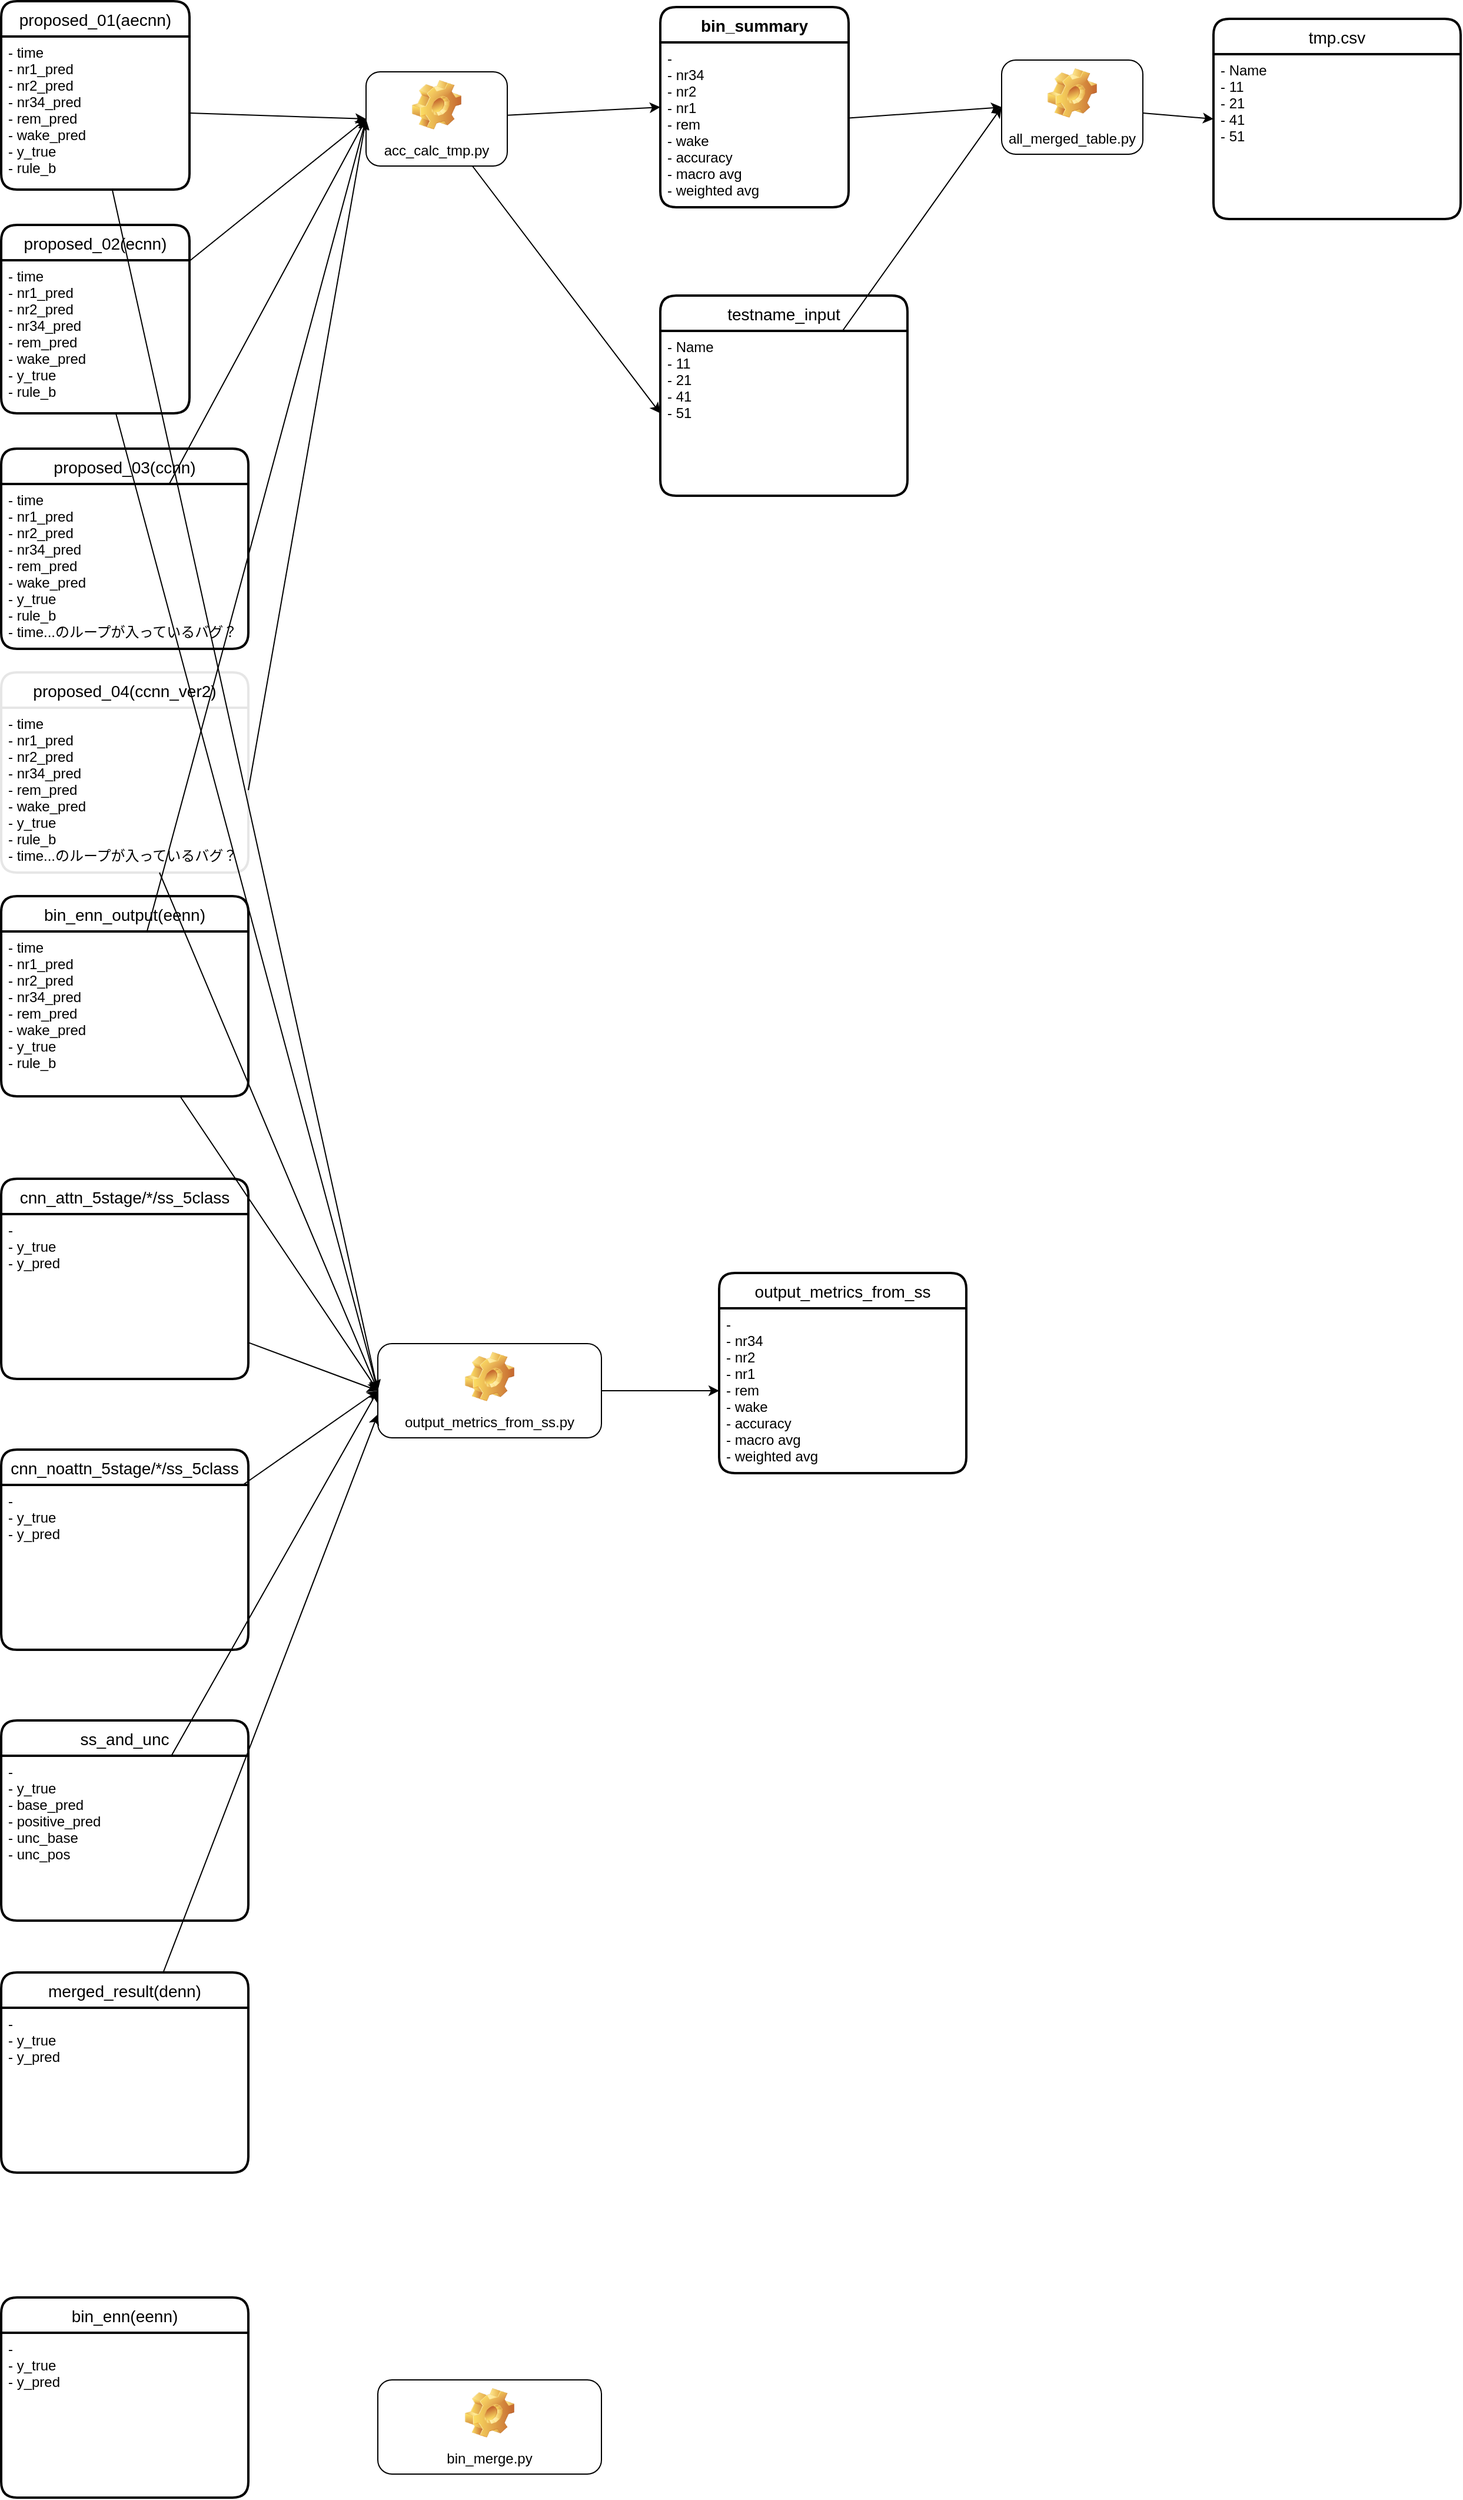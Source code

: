 <mxfile>
    <diagram id="bWQTPgdGM0HqCZAFE2Lq" name="ページ1">
        <mxGraphModel dx="2095" dy="847" grid="1" gridSize="10" guides="1" tooltips="1" connect="1" arrows="1" fold="1" page="1" pageScale="1" pageWidth="827" pageHeight="1169" math="0" shadow="0">
            <root>
                <mxCell id="0"/>
                <mxCell id="1" parent="0"/>
                <mxCell id="15" value="proposed_01(aecnn)" style="swimlane;childLayout=stackLayout;horizontal=1;startSize=30;horizontalStack=0;rounded=1;fontSize=14;fontStyle=0;strokeWidth=2;resizeParent=0;resizeLast=1;shadow=0;dashed=0;align=center;" parent="1" vertex="1">
                    <mxGeometry x="-200" y="80" width="160" height="160" as="geometry"/>
                </mxCell>
                <mxCell id="16" value="- time&#10;- nr1_pred&#10;- nr2_pred&#10;- nr34_pred&#10;- rem_pred&#10;- wake_pred&#10;- y_true&#10;- rule_b" style="align=left;strokeColor=none;fillColor=none;spacingLeft=4;fontSize=12;verticalAlign=top;resizable=0;rotatable=0;part=1;" parent="15" vertex="1">
                    <mxGeometry y="30" width="160" height="130" as="geometry"/>
                </mxCell>
                <mxCell id="18" value="proposed_02(ecnn)" style="swimlane;childLayout=stackLayout;horizontal=1;startSize=30;horizontalStack=0;rounded=1;fontSize=14;fontStyle=0;strokeWidth=2;resizeParent=0;resizeLast=1;shadow=0;dashed=0;align=center;" parent="1" vertex="1">
                    <mxGeometry x="-200" y="270" width="160" height="160" as="geometry">
                        <mxRectangle x="-200" y="270" width="150" height="30" as="alternateBounds"/>
                    </mxGeometry>
                </mxCell>
                <mxCell id="19" value="- time&#10;- nr1_pred&#10;- nr2_pred&#10;- nr34_pred&#10;- rem_pred&#10;- wake_pred&#10;- y_true&#10;- rule_b" style="align=left;strokeColor=none;fillColor=none;spacingLeft=4;fontSize=12;verticalAlign=top;resizable=0;rotatable=0;part=1;" parent="18" vertex="1">
                    <mxGeometry y="30" width="160" height="130" as="geometry"/>
                </mxCell>
                <mxCell id="20" value="proposed_03(ccnn)" style="swimlane;childLayout=stackLayout;horizontal=1;startSize=30;horizontalStack=0;rounded=1;fontSize=14;fontStyle=0;strokeWidth=2;resizeParent=0;resizeLast=1;shadow=0;dashed=0;align=center;" parent="1" vertex="1">
                    <mxGeometry x="-200" y="460" width="210" height="170" as="geometry"/>
                </mxCell>
                <mxCell id="21" value="- time&#10;- nr1_pred&#10;- nr2_pred&#10;- nr34_pred&#10;- rem_pred&#10;- wake_pred&#10;- y_true&#10;- rule_b&#10;- time...のループが入っているバグ？" style="align=left;strokeColor=none;fillColor=none;spacingLeft=4;fontSize=12;verticalAlign=top;resizable=0;rotatable=0;part=1;" parent="20" vertex="1">
                    <mxGeometry y="30" width="210" height="140" as="geometry"/>
                </mxCell>
                <mxCell id="22" value="proposed_04(ccnn_ver2)" style="swimlane;childLayout=stackLayout;horizontal=1;startSize=30;horizontalStack=0;rounded=1;fontSize=14;fontStyle=0;strokeWidth=2;resizeParent=0;resizeLast=1;shadow=0;dashed=0;align=center;strokeColor=#E6E6E6;fillColor=none;" parent="1" vertex="1">
                    <mxGeometry x="-200" y="650" width="210" height="170" as="geometry"/>
                </mxCell>
                <mxCell id="23" value="- time&#10;- nr1_pred&#10;- nr2_pred&#10;- nr34_pred&#10;- rem_pred&#10;- wake_pred&#10;- y_true&#10;- rule_b&#10;- time...のループが入っているバグ？" style="align=left;strokeColor=none;fillColor=none;spacingLeft=4;fontSize=12;verticalAlign=top;resizable=0;rotatable=0;part=1;" parent="22" vertex="1">
                    <mxGeometry y="30" width="210" height="140" as="geometry"/>
                </mxCell>
                <mxCell id="25" style="edgeStyle=none;html=1;entryX=0;entryY=0.5;entryDx=0;entryDy=0;exitX=1;exitY=0.5;exitDx=0;exitDy=0;" parent="1" source="16" target="26" edge="1">
                    <mxGeometry relative="1" as="geometry">
                        <mxPoint x="90" y="175" as="targetPoint"/>
                    </mxGeometry>
                </mxCell>
                <mxCell id="32" style="edgeStyle=none;html=1;entryX=0;entryY=0.5;entryDx=0;entryDy=0;" parent="1" source="26" target="30" edge="1">
                    <mxGeometry relative="1" as="geometry"/>
                </mxCell>
                <mxCell id="44" style="edgeStyle=none;html=1;entryX=0;entryY=0.5;entryDx=0;entryDy=0;" parent="1" source="26" target="37" edge="1">
                    <mxGeometry relative="1" as="geometry"/>
                </mxCell>
                <mxCell id="26" value="acc_calc_tmp.py" style="label;whiteSpace=wrap;html=1;align=center;verticalAlign=bottom;spacingLeft=0;spacingBottom=4;imageAlign=center;imageVerticalAlign=top;image=img/clipart/Gear_128x128.png;fontStyle=0" parent="1" vertex="1">
                    <mxGeometry x="110" y="140" width="120" height="80" as="geometry"/>
                </mxCell>
                <mxCell id="27" style="edgeStyle=none;html=1;entryX=0;entryY=0.5;entryDx=0;entryDy=0;" parent="1" source="19" target="26" edge="1">
                    <mxGeometry relative="1" as="geometry">
                        <mxPoint x="140" y="420" as="targetPoint"/>
                    </mxGeometry>
                </mxCell>
                <mxCell id="28" style="edgeStyle=none;html=1;entryX=0;entryY=0.5;entryDx=0;entryDy=0;" parent="1" source="21" target="26" edge="1">
                    <mxGeometry relative="1" as="geometry">
                        <mxPoint x="140" y="420" as="targetPoint"/>
                    </mxGeometry>
                </mxCell>
                <mxCell id="29" style="edgeStyle=none;html=1;exitX=1;exitY=0.5;exitDx=0;exitDy=0;entryX=0;entryY=0.5;entryDx=0;entryDy=0;" parent="1" source="23" target="26" edge="1">
                    <mxGeometry relative="1" as="geometry"/>
                </mxCell>
                <mxCell id="30" value="bin_summary" style="swimlane;childLayout=stackLayout;horizontal=1;startSize=30;horizontalStack=0;rounded=1;fontSize=14;fontStyle=1;strokeWidth=2;resizeParent=0;resizeLast=1;shadow=0;dashed=0;align=center;" parent="1" vertex="1">
                    <mxGeometry x="360" y="85" width="160" height="170" as="geometry"/>
                </mxCell>
                <mxCell id="31" value="- &#10;- nr34&#10;- nr2&#10;- nr1&#10;- rem&#10;- wake&#10;- accuracy&#10;- macro avg&#10;- weighted avg" style="align=left;strokeColor=none;fillColor=none;spacingLeft=4;fontSize=12;verticalAlign=top;resizable=0;rotatable=0;part=1;" parent="30" vertex="1">
                    <mxGeometry y="30" width="160" height="140" as="geometry"/>
                </mxCell>
                <mxCell id="36" value="testname_input" style="swimlane;childLayout=stackLayout;horizontal=1;startSize=30;horizontalStack=0;rounded=1;fontSize=14;fontStyle=0;strokeWidth=2;resizeParent=0;resizeLast=1;shadow=0;dashed=0;align=center;" parent="1" vertex="1">
                    <mxGeometry x="360" y="330" width="210" height="170" as="geometry"/>
                </mxCell>
                <mxCell id="37" value="- Name&#10;- 11&#10;- 21&#10;- 41&#10;- 51" style="align=left;strokeColor=none;fillColor=none;spacingLeft=4;fontSize=12;verticalAlign=top;resizable=0;rotatable=0;part=1;" parent="36" vertex="1">
                    <mxGeometry y="30" width="210" height="140" as="geometry"/>
                </mxCell>
                <mxCell id="38" style="edgeStyle=none;html=1;entryX=0;entryY=0.5;entryDx=0;entryDy=0;" parent="1" source="37" target="39" edge="1">
                    <mxGeometry relative="1" as="geometry">
                        <mxPoint x="680" y="500" as="targetPoint"/>
                    </mxGeometry>
                </mxCell>
                <mxCell id="47" style="edgeStyle=none;html=1;entryX=0;entryY=0.5;entryDx=0;entryDy=0;" parent="1" source="39" target="45" edge="1">
                    <mxGeometry relative="1" as="geometry"/>
                </mxCell>
                <mxCell id="39" value="all_merged_table.py" style="label;whiteSpace=wrap;html=1;align=center;verticalAlign=bottom;spacingLeft=0;spacingBottom=4;imageAlign=center;imageVerticalAlign=top;image=img/clipart/Gear_128x128.png;fontStyle=0" parent="1" vertex="1">
                    <mxGeometry x="650" y="130" width="120" height="80" as="geometry"/>
                </mxCell>
                <mxCell id="40" style="edgeStyle=none;html=1;entryX=0;entryY=0.5;entryDx=0;entryDy=0;" parent="1" source="31" target="39" edge="1">
                    <mxGeometry relative="1" as="geometry"/>
                </mxCell>
                <mxCell id="41" value="bin_enn_output(eenn)" style="swimlane;childLayout=stackLayout;horizontal=1;startSize=30;horizontalStack=0;rounded=1;fontSize=14;fontStyle=0;strokeWidth=2;resizeParent=0;resizeLast=1;shadow=0;dashed=0;align=center;" parent="1" vertex="1">
                    <mxGeometry x="-200" y="840" width="210" height="170" as="geometry"/>
                </mxCell>
                <mxCell id="42" value="- time&#10;- nr1_pred&#10;- nr2_pred&#10;- nr34_pred&#10;- rem_pred&#10;- wake_pred&#10;- y_true&#10;- rule_b" style="align=left;strokeColor=none;fillColor=none;spacingLeft=4;fontSize=12;verticalAlign=top;resizable=0;rotatable=0;part=1;" parent="41" vertex="1">
                    <mxGeometry y="30" width="210" height="140" as="geometry"/>
                </mxCell>
                <mxCell id="43" style="edgeStyle=none;html=1;entryX=0;entryY=0.5;entryDx=0;entryDy=0;" parent="1" source="42" target="26" edge="1">
                    <mxGeometry relative="1" as="geometry"/>
                </mxCell>
                <mxCell id="45" value="tmp.csv" style="swimlane;childLayout=stackLayout;horizontal=1;startSize=30;horizontalStack=0;rounded=1;fontSize=14;fontStyle=0;strokeWidth=2;resizeParent=0;resizeLast=1;shadow=0;dashed=0;align=center;" parent="1" vertex="1">
                    <mxGeometry x="830" y="95" width="210" height="170" as="geometry"/>
                </mxCell>
                <mxCell id="46" value="- Name&#10;- 11&#10;- 21&#10;- 41&#10;- 51" style="align=left;strokeColor=none;fillColor=none;spacingLeft=4;fontSize=12;verticalAlign=top;resizable=0;rotatable=0;part=1;" parent="45" vertex="1">
                    <mxGeometry y="30" width="210" height="140" as="geometry"/>
                </mxCell>
                <mxCell id="48" value="cnn_attn_5stage/*/ss_5class" style="swimlane;childLayout=stackLayout;horizontal=1;startSize=30;horizontalStack=0;rounded=1;fontSize=14;fontStyle=0;strokeWidth=2;resizeParent=0;resizeLast=1;shadow=0;dashed=0;align=center;" parent="1" vertex="1">
                    <mxGeometry x="-200" y="1080" width="210" height="170" as="geometry"/>
                </mxCell>
                <mxCell id="49" value="- &#10;- y_true&#10;- y_pred" style="align=left;strokeColor=none;fillColor=none;spacingLeft=4;fontSize=12;verticalAlign=top;resizable=0;rotatable=0;part=1;" parent="48" vertex="1">
                    <mxGeometry y="30" width="210" height="140" as="geometry"/>
                </mxCell>
                <mxCell id="51" value="cnn_noattn_5stage/*/ss_5class" style="swimlane;childLayout=stackLayout;horizontal=1;startSize=30;horizontalStack=0;rounded=1;fontSize=14;fontStyle=0;strokeWidth=2;resizeParent=0;resizeLast=1;shadow=0;dashed=0;align=center;" parent="1" vertex="1">
                    <mxGeometry x="-200" y="1310" width="210" height="170" as="geometry"/>
                </mxCell>
                <mxCell id="52" value="- &#10;- y_true&#10;- y_pred" style="align=left;strokeColor=none;fillColor=none;spacingLeft=4;fontSize=12;verticalAlign=top;resizable=0;rotatable=0;part=1;" parent="51" vertex="1">
                    <mxGeometry y="30" width="210" height="140" as="geometry"/>
                </mxCell>
                <mxCell id="70" style="edgeStyle=none;html=1;entryX=0;entryY=0.5;entryDx=0;entryDy=0;" parent="1" source="53" target="69" edge="1">
                    <mxGeometry relative="1" as="geometry"/>
                </mxCell>
                <mxCell id="53" value="output_metrics_from_ss.py" style="label;whiteSpace=wrap;html=1;align=center;verticalAlign=bottom;spacingLeft=0;spacingBottom=4;imageAlign=center;imageVerticalAlign=top;image=img/clipart/Gear_128x128.png;fontStyle=0" parent="1" vertex="1">
                    <mxGeometry x="120" y="1220" width="190" height="80" as="geometry"/>
                </mxCell>
                <mxCell id="54" style="edgeStyle=none;html=1;entryX=0;entryY=0.5;entryDx=0;entryDy=0;" parent="1" source="49" target="53" edge="1">
                    <mxGeometry relative="1" as="geometry"/>
                </mxCell>
                <mxCell id="55" style="edgeStyle=none;html=1;entryX=0;entryY=0.5;entryDx=0;entryDy=0;" parent="1" source="52" target="53" edge="1">
                    <mxGeometry relative="1" as="geometry"/>
                </mxCell>
                <mxCell id="56" value="ss_and_unc" style="swimlane;childLayout=stackLayout;horizontal=1;startSize=30;horizontalStack=0;rounded=1;fontSize=14;fontStyle=0;strokeWidth=2;resizeParent=0;resizeLast=1;shadow=0;dashed=0;align=center;" parent="1" vertex="1">
                    <mxGeometry x="-200" y="1540" width="210" height="170" as="geometry"/>
                </mxCell>
                <mxCell id="57" value="- &#10;- y_true&#10;- base_pred&#10;- positive_pred&#10;- unc_base&#10;- unc_pos" style="align=left;strokeColor=none;fillColor=none;spacingLeft=4;fontSize=12;verticalAlign=top;resizable=0;rotatable=0;part=1;" parent="56" vertex="1">
                    <mxGeometry y="30" width="210" height="140" as="geometry"/>
                </mxCell>
                <mxCell id="58" style="edgeStyle=none;html=1;entryX=0;entryY=0.5;entryDx=0;entryDy=0;" parent="1" source="57" target="53" edge="1">
                    <mxGeometry relative="1" as="geometry"/>
                </mxCell>
                <mxCell id="61" style="edgeStyle=none;html=1;entryX=0;entryY=0.5;entryDx=0;entryDy=0;" parent="1" source="16" target="53" edge="1">
                    <mxGeometry relative="1" as="geometry"/>
                </mxCell>
                <mxCell id="62" style="edgeStyle=none;html=1;entryX=0;entryY=0.5;entryDx=0;entryDy=0;" parent="1" source="19" target="53" edge="1">
                    <mxGeometry relative="1" as="geometry">
                        <mxPoint x="110" y="1270" as="targetPoint"/>
                    </mxGeometry>
                </mxCell>
                <mxCell id="63" style="edgeStyle=none;html=1;entryX=0;entryY=0.5;entryDx=0;entryDy=0;" parent="1" source="23" target="53" edge="1">
                    <mxGeometry relative="1" as="geometry"/>
                </mxCell>
                <mxCell id="64" style="edgeStyle=none;html=1;entryX=0;entryY=0.5;entryDx=0;entryDy=0;" parent="1" source="42" target="53" edge="1">
                    <mxGeometry relative="1" as="geometry"/>
                </mxCell>
                <mxCell id="67" style="edgeStyle=none;html=1;entryX=0;entryY=0.75;entryDx=0;entryDy=0;" parent="1" source="65" target="53" edge="1">
                    <mxGeometry relative="1" as="geometry"/>
                </mxCell>
                <mxCell id="65" value="merged_result(denn)" style="swimlane;childLayout=stackLayout;horizontal=1;startSize=30;horizontalStack=0;rounded=1;fontSize=14;fontStyle=0;strokeWidth=2;resizeParent=0;resizeLast=1;shadow=0;dashed=0;align=center;" parent="1" vertex="1">
                    <mxGeometry x="-200" y="1754" width="210" height="170" as="geometry"/>
                </mxCell>
                <mxCell id="66" value="- &#10;- y_true&#10;- y_pred" style="align=left;strokeColor=none;fillColor=none;spacingLeft=4;fontSize=12;verticalAlign=top;resizable=0;rotatable=0;part=1;" parent="65" vertex="1">
                    <mxGeometry y="30" width="210" height="140" as="geometry"/>
                </mxCell>
                <mxCell id="68" value="output_metrics_from_ss" style="swimlane;childLayout=stackLayout;horizontal=1;startSize=30;horizontalStack=0;rounded=1;fontSize=14;fontStyle=0;strokeWidth=2;resizeParent=0;resizeLast=1;shadow=0;dashed=0;align=center;" parent="1" vertex="1">
                    <mxGeometry x="410" y="1160" width="210" height="170" as="geometry"/>
                </mxCell>
                <mxCell id="69" value="- &#10;- nr34&#10;- nr2&#10;- nr1&#10;- rem&#10;- wake&#10;- accuracy&#10;- macro avg&#10;- weighted avg" style="align=left;strokeColor=none;fillColor=none;spacingLeft=4;fontSize=12;verticalAlign=top;resizable=0;rotatable=0;part=1;" parent="68" vertex="1">
                    <mxGeometry y="30" width="210" height="140" as="geometry"/>
                </mxCell>
                <mxCell id="71" value="bin_merge.py" style="label;whiteSpace=wrap;html=1;align=center;verticalAlign=bottom;spacingLeft=0;spacingBottom=4;imageAlign=center;imageVerticalAlign=top;image=img/clipart/Gear_128x128.png;fontStyle=0" vertex="1" parent="1">
                    <mxGeometry x="120" y="2100" width="190" height="80" as="geometry"/>
                </mxCell>
                <mxCell id="72" value="bin_enn(eenn)" style="swimlane;childLayout=stackLayout;horizontal=1;startSize=30;horizontalStack=0;rounded=1;fontSize=14;fontStyle=0;strokeWidth=2;resizeParent=0;resizeLast=1;shadow=0;dashed=0;align=center;" vertex="1" parent="1">
                    <mxGeometry x="-200" y="2030" width="210" height="170" as="geometry"/>
                </mxCell>
                <mxCell id="73" value="- &#10;- y_true&#10;- y_pred" style="align=left;strokeColor=none;fillColor=none;spacingLeft=4;fontSize=12;verticalAlign=top;resizable=0;rotatable=0;part=1;" vertex="1" parent="72">
                    <mxGeometry y="30" width="210" height="140" as="geometry"/>
                </mxCell>
            </root>
        </mxGraphModel>
    </diagram>
</mxfile>
